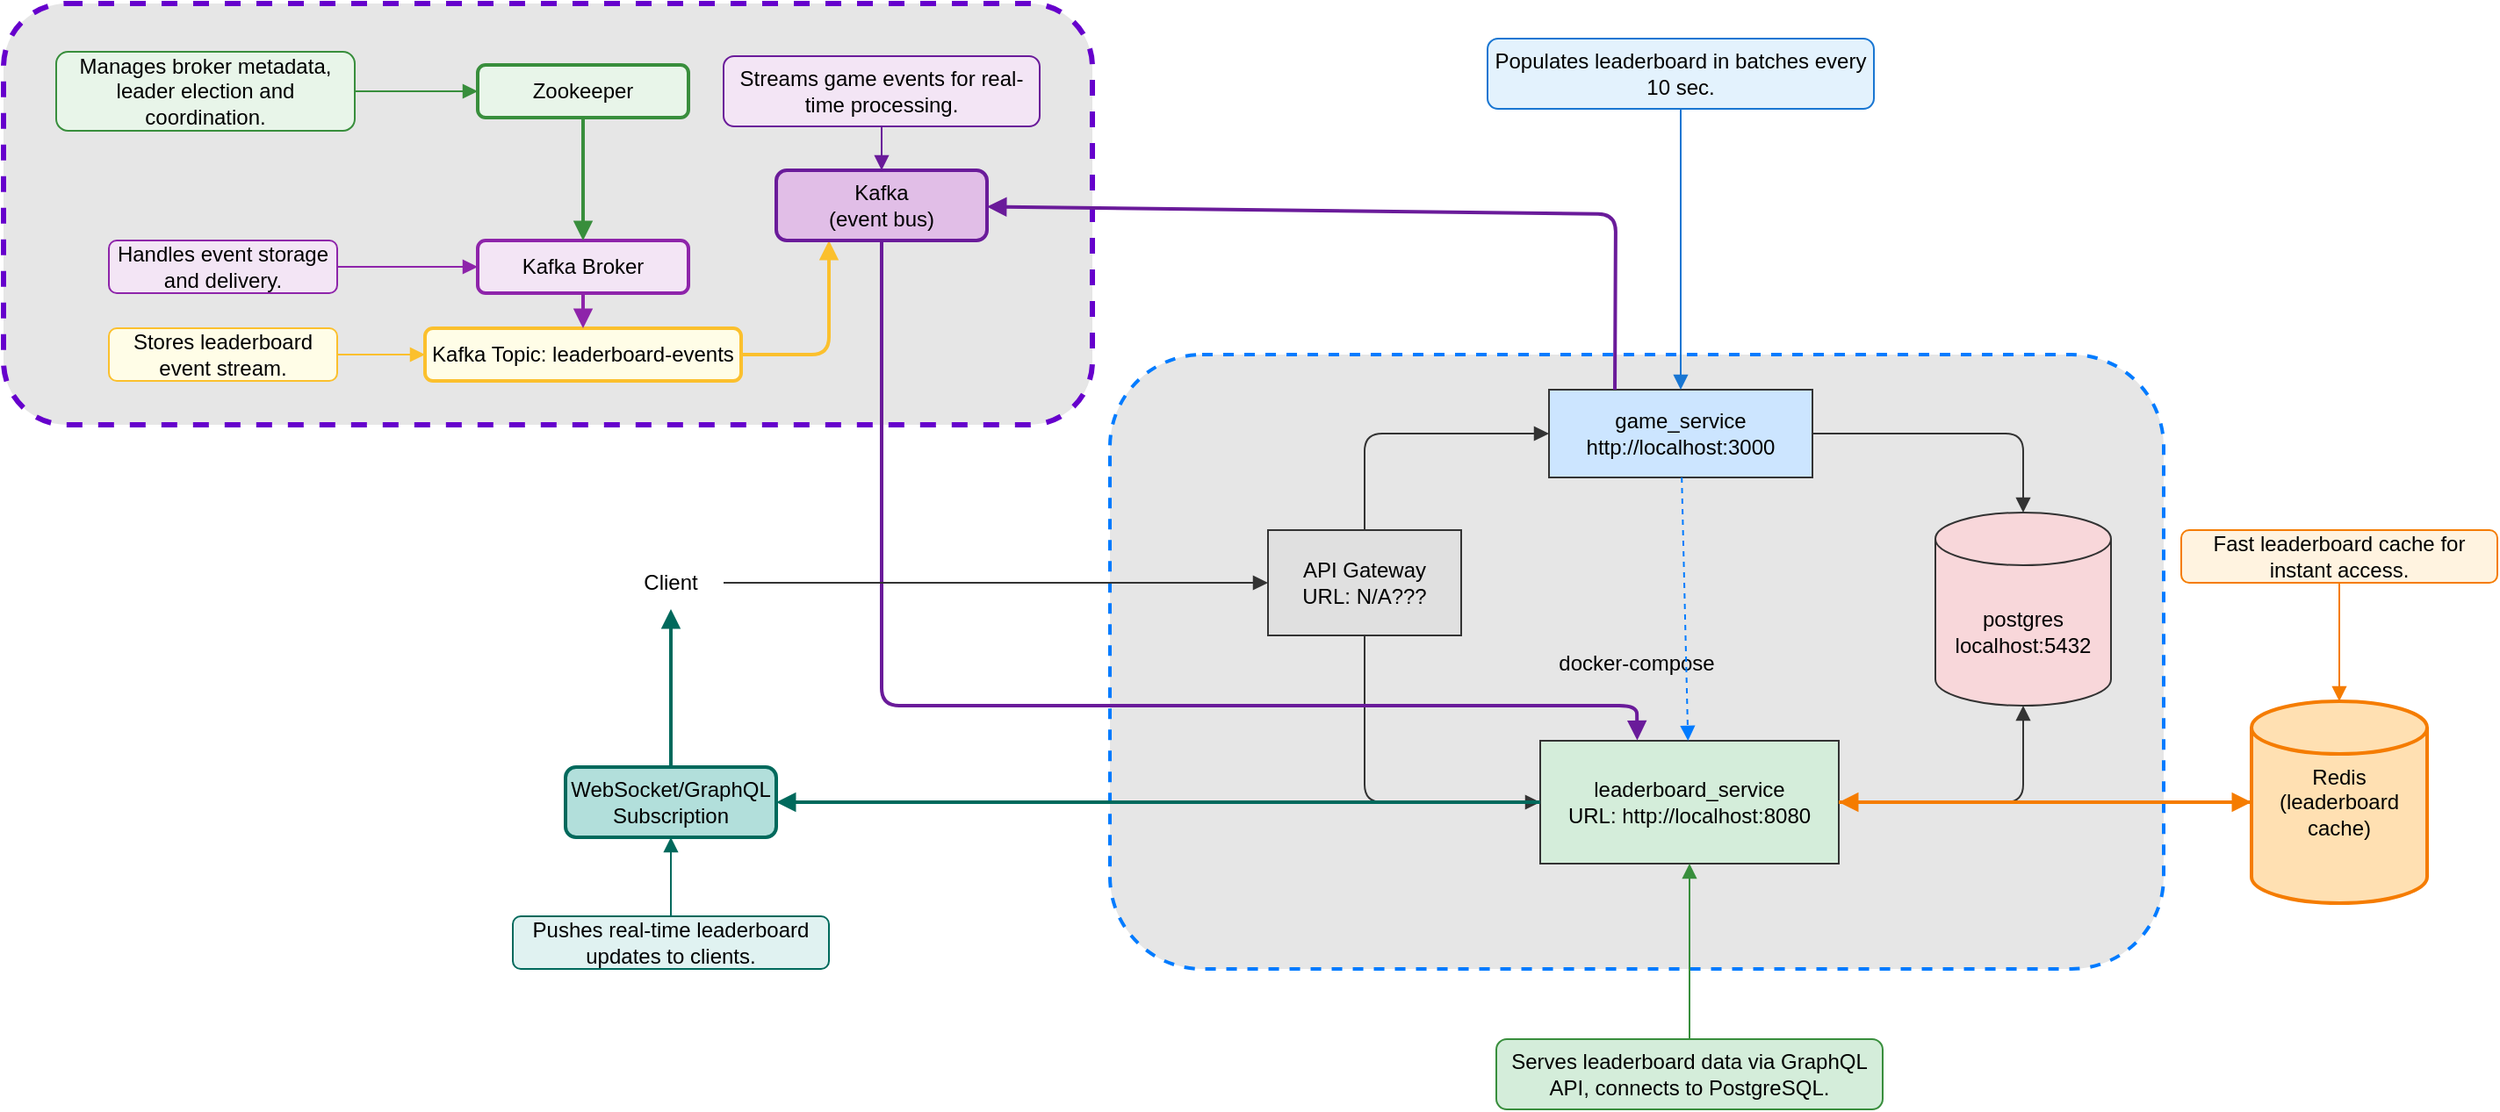 <mxfile>
    <diagram id="1wpUK6OHLdWYX9Pw8Wzb" name="Page-1">
        <mxGraphModel dx="2413" dy="1998" grid="1" gridSize="10" guides="1" tooltips="1" connect="1" arrows="1" fold="1" page="1" pageScale="1" pageWidth="850" pageHeight="1100" math="0" shadow="0">
            <root>
                <mxCell id="0"/>
                <mxCell id="1" parent="0"/>
                <mxCell id="19" value="" style="rounded=1;whiteSpace=wrap;html=1;fillColor=#E6E6E6;dashed=1;strokeColor=#6600CC;strokeWidth=3;" vertex="1" parent="1">
                    <mxGeometry x="-550" y="-20" width="620" height="240" as="geometry"/>
                </mxCell>
                <mxCell id="zookeeper" value="Zookeeper" style="rounded=1;whiteSpace=wrap;html=1;fillColor=#e8f5e9;strokeColor=#388e3c;strokeWidth=2;" vertex="1" parent="1">
                    <mxGeometry x="-280" y="15" width="120" height="30" as="geometry"/>
                </mxCell>
                <mxCell id="kafka_broker" value="Kafka Broker" style="rounded=1;whiteSpace=wrap;html=1;fillColor=#f3e5f5;strokeColor=#8e24aa;strokeWidth=2;" vertex="1" parent="1">
                    <mxGeometry x="-280" y="115" width="120" height="30" as="geometry"/>
                </mxCell>
                <mxCell id="kafka_topic" value="Kafka Topic: leaderboard-events" style="rounded=1;whiteSpace=wrap;html=1;fillColor=#fffde7;strokeColor=#fbc02d;strokeWidth=2;" vertex="1" parent="1">
                    <mxGeometry x="-310" y="165" width="180" height="30" as="geometry"/>
                </mxCell>
                <mxCell id="arrow_zk_kafka" style="edgeStyle=none;html=1;endArrow=block;strokeColor=#388e3c;strokeWidth=2;exitX=0.5;exitY=1;exitDx=0;exitDy=0;entryX=0.5;entryY=0;entryDx=0;entryDy=0;" edge="1" parent="1" source="zookeeper" target="kafka_broker">
                    <mxGeometry relative="1" as="geometry">
                        <Array as="points"/>
                    </mxGeometry>
                </mxCell>
                <mxCell id="arrow_kafka_topic" style="edgeStyle=none;html=1;endArrow=block;strokeColor=#8e24aa;strokeWidth=2;" edge="1" parent="1" source="kafka_broker" target="kafka_topic">
                    <mxGeometry relative="1" as="geometry"/>
                </mxCell>
                <mxCell id="arrow_topic_kafka" style="edgeStyle=none;html=1;endArrow=block;strokeColor=#fbc02d;strokeWidth=2;exitX=1;exitY=0.5;exitDx=0;exitDy=0;entryX=0.25;entryY=1;entryDx=0;entryDy=0;" edge="1" parent="1" source="kafka_topic" target="kafka">
                    <mxGeometry relative="1" as="geometry">
                        <Array as="points">
                            <mxPoint x="-80" y="180"/>
                        </Array>
                    </mxGeometry>
                </mxCell>
                <mxCell id="bubble_zk" value="Manages broker metadata, leader election and coordination." style="rounded=1;whiteSpace=wrap;html=1;fillColor=#e8f5e9;strokeColor=#388e3c;" vertex="1" parent="1">
                    <mxGeometry x="-520" y="7.5" width="170" height="45" as="geometry"/>
                </mxCell>
                <mxCell id="arrow_bubble_zk" style="edgeStyle=none;html=1;endArrow=block;strokeColor=#388e3c;entryX=0;entryY=0.5;entryDx=0;entryDy=0;exitX=1;exitY=0.5;exitDx=0;exitDy=0;" edge="1" parent="1" source="bubble_zk" target="zookeeper">
                    <mxGeometry relative="1" as="geometry">
                        <mxPoint x="-330" y="29.074" as="sourcePoint"/>
                        <mxPoint x="-300" y="45" as="targetPoint"/>
                    </mxGeometry>
                </mxCell>
                <mxCell id="bubble_broker" value="Handles event storage and delivery." style="rounded=1;whiteSpace=wrap;html=1;fillColor=#f3e5f5;strokeColor=#8e24aa;" vertex="1" parent="1">
                    <mxGeometry x="-490" y="115" width="130" height="30" as="geometry"/>
                </mxCell>
                <mxCell id="arrow_bubble_broker" style="edgeStyle=none;html=1;endArrow=block;strokeColor=#8e24aa;" edge="1" parent="1" source="bubble_broker" target="kafka_broker">
                    <mxGeometry relative="1" as="geometry"/>
                </mxCell>
                <mxCell id="bubble_topic" value="Stores leaderboard event stream." style="rounded=1;whiteSpace=wrap;html=1;fillColor=#fffde7;strokeColor=#fbc02d;" vertex="1" parent="1">
                    <mxGeometry x="-490" y="165" width="130" height="30" as="geometry"/>
                </mxCell>
                <mxCell id="arrow_bubble_topic" style="edgeStyle=none;html=1;endArrow=block;strokeColor=#fbc02d;" edge="1" parent="1" source="bubble_topic" target="kafka_topic">
                    <mxGeometry relative="1" as="geometry"/>
                </mxCell>
                <mxCell id="dc-boundary" value="docker-compose" style="rounded=1;strokeColor=#007bff;strokeWidth=2;dashed=1;fillColor=#E6E6E6;" parent="1" vertex="1">
                    <mxGeometry x="80" y="180" width="600" height="350" as="geometry"/>
                </mxCell>
                <mxCell id="12" value="API Gateway&lt;div&gt;URL: N/A???&lt;/div&gt;" style="rounded=0;whiteSpace=wrap;html=1;fillColor=#e0e0e0;strokeColor=#333333;" parent="dc-boundary" vertex="1">
                    <mxGeometry x="90" y="100" width="110" height="60" as="geometry"/>
                </mxCell>
                <mxCell id="18" value="game_service&lt;br&gt;http://localhost:3000" style="rounded=0;whiteSpace=wrap;html=1;fillColor=#cce5ff;strokeColor=#333333;" parent="dc-boundary" vertex="1">
                    <mxGeometry x="250" y="20" width="150" height="50" as="geometry"/>
                </mxCell>
                <mxCell id="8" value="leaderboard_service&lt;br&gt;URL: http://localhost:8080" style="rounded=0;whiteSpace=wrap;html=1;fillColor=#d4edda;strokeColor=#333333;" parent="dc-boundary" vertex="1">
                    <mxGeometry x="245" y="220" width="170" height="70" as="geometry"/>
                </mxCell>
                <mxCell id="7" value="postgres&lt;br&gt;localhost:5432" style="shape=cylinder3;whiteSpace=wrap;html=1;boundedLbl=1;backgroundOutline=1;size=15;fillColor=#f8d7da;strokeColor=#333333;" parent="dc-boundary" vertex="1">
                    <mxGeometry x="470" y="90" width="100" height="110" as="geometry"/>
                </mxCell>
                <mxCell id="a2" style="edgeStyle=none;html=1;endArrow=block;strokeColor=#333333;entryX=0;entryY=0.5;entryDx=0;entryDy=0;exitX=0.5;exitY=0;exitDx=0;exitDy=0;" parent="dc-boundary" source="12" target="18" edge="1">
                    <mxGeometry relative="1" as="geometry">
                        <Array as="points">
                            <mxPoint x="145" y="45"/>
                        </Array>
                    </mxGeometry>
                </mxCell>
                <mxCell id="a3" style="edgeStyle=none;html=1;endArrow=block;strokeColor=#333333;entryX=0;entryY=0.5;entryDx=0;entryDy=0;" parent="dc-boundary" source="12" target="8" edge="1">
                    <mxGeometry relative="1" as="geometry">
                        <Array as="points">
                            <mxPoint x="145" y="255"/>
                        </Array>
                    </mxGeometry>
                </mxCell>
                <mxCell id="a4" style="edgeStyle=none;html=1;endArrow=block;dashed=1;strokeColor=#007bff;" parent="dc-boundary" source="18" target="8" edge="1">
                    <mxGeometry relative="1" as="geometry"/>
                </mxCell>
                <mxCell id="a5" style="edgeStyle=none;html=1;endArrow=block;strokeColor=#333333;exitX=1;exitY=0.5;exitDx=0;exitDy=0;entryX=0.5;entryY=0;entryDx=0;entryDy=0;entryPerimeter=0;" parent="dc-boundary" source="18" target="7" edge="1">
                    <mxGeometry relative="1" as="geometry">
                        <Array as="points">
                            <mxPoint x="520" y="45"/>
                        </Array>
                    </mxGeometry>
                </mxCell>
                <mxCell id="a6" style="edgeStyle=none;html=1;endArrow=block;strokeColor=#333333;exitX=1;exitY=0.5;exitDx=0;exitDy=0;entryX=0.5;entryY=1;entryDx=0;entryDy=0;entryPerimeter=0;" parent="dc-boundary" source="8" target="7" edge="1">
                    <mxGeometry relative="1" as="geometry">
                        <Array as="points">
                            <mxPoint x="520" y="255"/>
                        </Array>
                    </mxGeometry>
                </mxCell>
                <mxCell id="kafka" value="Kafka&lt;br&gt;(event bus)" style="rounded=1;whiteSpace=wrap;html=1;fillColor=#e1bee7;strokeColor=#6a1b9a;strokeWidth=2;" parent="1" vertex="1">
                    <mxGeometry x="-110" y="75" width="120" height="40" as="geometry"/>
                </mxCell>
                <mxCell id="redis" value="Redis&lt;br&gt;(leaderboard cache)" style="shape=cylinder3;whiteSpace=wrap;html=1;fillColor=#ffe0b2;strokeColor=#f57c00;strokeWidth=2;" parent="1" vertex="1">
                    <mxGeometry x="730" y="377.5" width="100" height="115" as="geometry"/>
                </mxCell>
                <mxCell id="ws_sub" value="WebSocket/GraphQL Subscription" style="rounded=1;whiteSpace=wrap;html=1;fillColor=#b2dfdb;strokeColor=#00695c;strokeWidth=2;" parent="1" vertex="1">
                    <mxGeometry x="-230" y="415" width="120" height="40" as="geometry"/>
                </mxCell>
                <mxCell id="arrow_gs_kafka" style="edgeStyle=none;html=1;endArrow=block;strokeColor=#6a1b9a;strokeWidth=2;exitX=0.25;exitY=0;exitDx=0;exitDy=0;" parent="1" source="18" target="kafka" edge="1">
                    <mxGeometry relative="1" as="geometry">
                        <Array as="points">
                            <mxPoint x="368" y="100"/>
                        </Array>
                    </mxGeometry>
                </mxCell>
                <mxCell id="arrow_kafka_lb" style="edgeStyle=none;html=1;endArrow=block;strokeColor=#6a1b9a;strokeWidth=2;entryX=0.325;entryY=-0.004;entryDx=0;entryDy=0;entryPerimeter=0;exitX=0.5;exitY=1;exitDx=0;exitDy=0;" parent="1" source="kafka" target="8" edge="1">
                    <mxGeometry relative="1" as="geometry">
                        <mxPoint x="30" y="110" as="sourcePoint"/>
                        <Array as="points">
                            <mxPoint x="-50" y="380"/>
                            <mxPoint x="380" y="380"/>
                        </Array>
                    </mxGeometry>
                </mxCell>
                <mxCell id="arrow_lb_redis" style="edgeStyle=none;html=1;endArrow=block;strokeColor=#f57c00;strokeWidth=2;" parent="1" source="8" target="redis" edge="1">
                    <mxGeometry relative="1" as="geometry"/>
                </mxCell>
                <mxCell id="arrow_redis_lb" style="edgeStyle=none;html=1;endArrow=block;strokeColor=#f57c00;strokeWidth=2;dashed=1;" parent="1" source="redis" target="8" edge="1">
                    <mxGeometry relative="1" as="geometry"/>
                </mxCell>
                <mxCell id="arrow_lb_ws" style="edgeStyle=none;html=1;endArrow=block;strokeColor=#00695c;strokeWidth=2;" parent="1" source="8" target="ws_sub" edge="1">
                    <mxGeometry relative="1" as="geometry"/>
                </mxCell>
                <mxCell id="arrow_ws_client" style="edgeStyle=none;html=1;endArrow=block;strokeColor=#00695c;strokeWidth=2;" parent="1" source="ws_sub" target="15" edge="1">
                    <mxGeometry relative="1" as="geometry"/>
                </mxCell>
                <mxCell id="bubble_kafka" value="Streams game events for real-time processing." style="rounded=1;whiteSpace=wrap;html=1;fillColor=#f3e5f5;strokeColor=#6a1b9a;" parent="1" vertex="1">
                    <mxGeometry x="-140" y="10" width="180" height="40" as="geometry"/>
                </mxCell>
                <mxCell id="arrow_bubble_kafka" style="edgeStyle=none;html=1;endArrow=block;strokeColor=#6a1b9a;" parent="1" source="bubble_kafka" target="kafka" edge="1">
                    <mxGeometry relative="1" as="geometry"/>
                </mxCell>
                <mxCell id="bubble_redis" value="Fast leaderboard cache for instant access." style="rounded=1;whiteSpace=wrap;html=1;fillColor=#fff3e0;strokeColor=#f57c00;" parent="1" vertex="1">
                    <mxGeometry x="690" y="280" width="180" height="30" as="geometry"/>
                </mxCell>
                <mxCell id="arrow_bubble_redis" style="edgeStyle=none;html=1;endArrow=block;strokeColor=#f57c00;" parent="1" source="bubble_redis" target="redis" edge="1">
                    <mxGeometry relative="1" as="geometry"/>
                </mxCell>
                <mxCell id="bubble_ws" value="Pushes real-time leaderboard updates to clients." style="rounded=1;whiteSpace=wrap;html=1;fillColor=#e0f2f1;strokeColor=#00695c;" parent="1" vertex="1">
                    <mxGeometry x="-260" y="500" width="180" height="30" as="geometry"/>
                </mxCell>
                <mxCell id="arrow_bubble_ws" style="edgeStyle=none;html=1;endArrow=block;strokeColor=#00695c;" parent="1" source="bubble_ws" target="ws_sub" edge="1">
                    <mxGeometry relative="1" as="geometry"/>
                </mxCell>
                <mxCell id="15" value="Client" style="text;html=1;align=center;verticalAlign=middle;whiteSpace=wrap;rounded=0;" parent="1" vertex="1">
                    <mxGeometry x="-200" y="295" width="60" height="30" as="geometry"/>
                </mxCell>
                <mxCell id="desc_game" value="Populates leaderboard in batches every 10 sec." style="rounded=1;whiteSpace=wrap;html=1;fillColor=#e3f2fd;strokeColor=#1976d2;" parent="1" vertex="1">
                    <mxGeometry x="295" width="220" height="40" as="geometry"/>
                </mxCell>
                <mxCell id="arrow_desc_game" style="edgeStyle=none;html=1;endArrow=block;strokeColor=#1976d2;" parent="1" source="desc_game" target="18" edge="1">
                    <mxGeometry relative="1" as="geometry"/>
                </mxCell>
                <mxCell id="desc_leaderboard" value="Serves leaderboard data via GraphQL API, connects to PostgreSQL." style="rounded=1;whiteSpace=wrap;html=1;fillColor=#d4edda;strokeColor=#388e3c;" parent="1" vertex="1">
                    <mxGeometry x="300" y="570" width="220" height="40" as="geometry"/>
                </mxCell>
                <mxCell id="arrow_desc_leaderboard" style="edgeStyle=none;html=1;endArrow=block;strokeColor=#388e3c;" parent="1" source="desc_leaderboard" target="8" edge="1">
                    <mxGeometry relative="1" as="geometry"/>
                </mxCell>
                <mxCell id="a1" style="edgeStyle=none;html=1;endArrow=block;strokeColor=#333333;" parent="1" source="15" target="12" edge="1">
                    <mxGeometry relative="1" as="geometry"/>
                </mxCell>
            </root>
        </mxGraphModel>
    </diagram>
</mxfile>